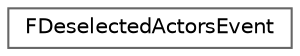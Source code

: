 digraph "Graphical Class Hierarchy"
{
 // INTERACTIVE_SVG=YES
 // LATEX_PDF_SIZE
  bgcolor="transparent";
  edge [fontname=Helvetica,fontsize=10,labelfontname=Helvetica,labelfontsize=10];
  node [fontname=Helvetica,fontsize=10,shape=box,height=0.2,width=0.4];
  rankdir="LR";
  Node0 [id="Node000000",label="FDeselectedActorsEvent",height=0.2,width=0.4,color="grey40", fillcolor="white", style="filled",URL="$d4/d83/classFDeselectedActorsEvent.html",tooltip=" "];
}
